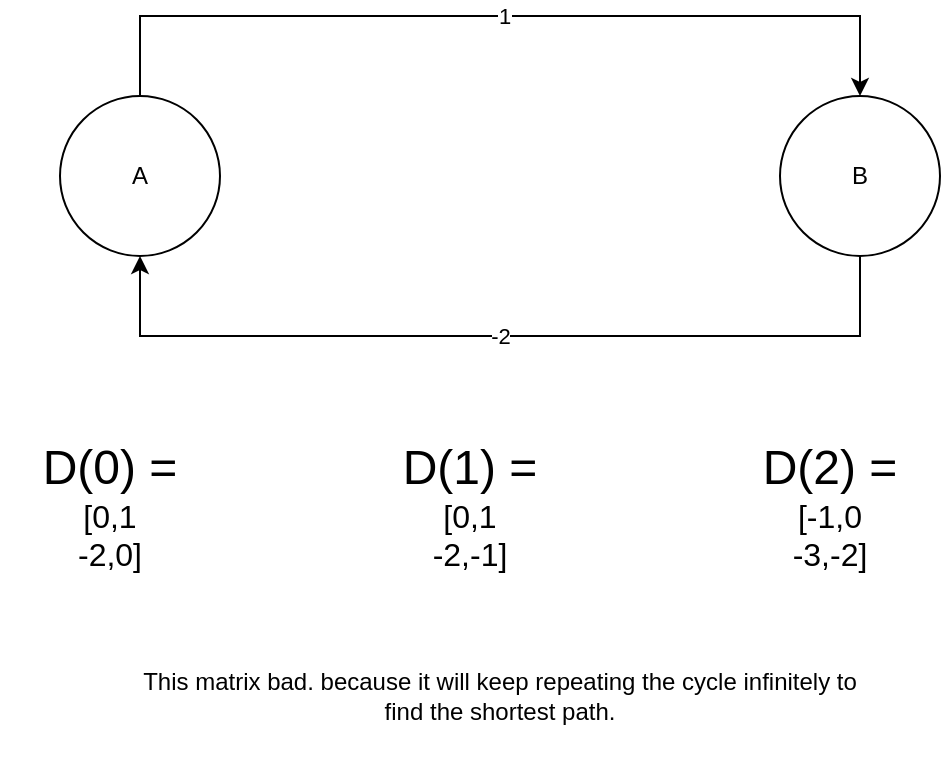<mxfile version="21.3.8" type="github">
  <diagram name="Page-1" id="zUPuQ-aVB5rDDO_pkBT-">
    <mxGraphModel dx="1266" dy="659" grid="1" gridSize="10" guides="1" tooltips="1" connect="1" arrows="1" fold="1" page="1" pageScale="1" pageWidth="850" pageHeight="1100" math="0" shadow="0">
      <root>
        <mxCell id="0" />
        <mxCell id="1" parent="0" />
        <mxCell id="sG2FcAuyblWAil0pAeDu-4" style="edgeStyle=orthogonalEdgeStyle;rounded=0;orthogonalLoop=1;jettySize=auto;html=1;entryX=0.5;entryY=0;entryDx=0;entryDy=0;" edge="1" parent="1" source="sG2FcAuyblWAil0pAeDu-2" target="sG2FcAuyblWAil0pAeDu-3">
          <mxGeometry relative="1" as="geometry">
            <Array as="points">
              <mxPoint x="160" y="240" />
              <mxPoint x="520" y="240" />
            </Array>
          </mxGeometry>
        </mxCell>
        <mxCell id="sG2FcAuyblWAil0pAeDu-7" value="1" style="edgeLabel;html=1;align=center;verticalAlign=middle;resizable=0;points=[];" vertex="1" connectable="0" parent="sG2FcAuyblWAil0pAeDu-4">
          <mxGeometry x="0.009" relative="1" as="geometry">
            <mxPoint as="offset" />
          </mxGeometry>
        </mxCell>
        <mxCell id="sG2FcAuyblWAil0pAeDu-2" value="A" style="ellipse;whiteSpace=wrap;html=1;aspect=fixed;" vertex="1" parent="1">
          <mxGeometry x="120" y="280" width="80" height="80" as="geometry" />
        </mxCell>
        <mxCell id="sG2FcAuyblWAil0pAeDu-6" value="-2" style="edgeStyle=orthogonalEdgeStyle;rounded=0;orthogonalLoop=1;jettySize=auto;html=1;entryX=0.5;entryY=1;entryDx=0;entryDy=0;" edge="1" parent="1" source="sG2FcAuyblWAil0pAeDu-3" target="sG2FcAuyblWAil0pAeDu-2">
          <mxGeometry relative="1" as="geometry">
            <Array as="points">
              <mxPoint x="520" y="400" />
              <mxPoint x="160" y="400" />
            </Array>
          </mxGeometry>
        </mxCell>
        <mxCell id="sG2FcAuyblWAil0pAeDu-3" value="B" style="ellipse;whiteSpace=wrap;html=1;aspect=fixed;" vertex="1" parent="1">
          <mxGeometry x="480" y="280" width="80" height="80" as="geometry" />
        </mxCell>
        <mxCell id="sG2FcAuyblWAil0pAeDu-8" value="&lt;div&gt;&lt;font style=&quot;font-size: 24px;&quot;&gt;D(0) = &lt;br&gt;&lt;/font&gt;&lt;/div&gt;&lt;div&gt;&lt;font size=&quot;3&quot;&gt;[0,1&lt;/font&gt;&lt;/div&gt;&lt;div&gt;&lt;font size=&quot;3&quot;&gt;-2,0]&lt;br&gt;&lt;/font&gt;&lt;/div&gt;&lt;div&gt;&lt;font size=&quot;3&quot;&gt;&lt;br&gt;&lt;/font&gt;&lt;/div&gt;" style="text;html=1;strokeColor=none;fillColor=none;align=center;verticalAlign=middle;whiteSpace=wrap;rounded=0;" vertex="1" parent="1">
          <mxGeometry x="90" y="480" width="110" height="30" as="geometry" />
        </mxCell>
        <mxCell id="sG2FcAuyblWAil0pAeDu-9" value="&lt;div&gt;&lt;font style=&quot;font-size: 24px;&quot;&gt;D(1) = &lt;br&gt;&lt;/font&gt;&lt;/div&gt;&lt;div&gt;&lt;font size=&quot;3&quot;&gt;[0,1&lt;/font&gt;&lt;/div&gt;&lt;div&gt;&lt;font size=&quot;3&quot;&gt;-2,-1]&lt;br&gt;&lt;/font&gt;&lt;/div&gt;&lt;div&gt;&lt;font size=&quot;3&quot;&gt;&lt;br&gt;&lt;/font&gt;&lt;/div&gt;" style="text;html=1;strokeColor=none;fillColor=none;align=center;verticalAlign=middle;whiteSpace=wrap;rounded=0;" vertex="1" parent="1">
          <mxGeometry x="270" y="480" width="110" height="30" as="geometry" />
        </mxCell>
        <mxCell id="sG2FcAuyblWAil0pAeDu-10" value="&lt;div&gt;&lt;font style=&quot;font-size: 24px;&quot;&gt;D(2) = &lt;br&gt;&lt;/font&gt;&lt;/div&gt;&lt;div&gt;&lt;font size=&quot;3&quot;&gt;[-1,0&lt;/font&gt;&lt;/div&gt;&lt;div&gt;&lt;font size=&quot;3&quot;&gt;-3,-2]&lt;br&gt;&lt;/font&gt;&lt;/div&gt;&lt;div&gt;&lt;font size=&quot;3&quot;&gt;&lt;br&gt;&lt;/font&gt;&lt;/div&gt;" style="text;html=1;strokeColor=none;fillColor=none;align=center;verticalAlign=middle;whiteSpace=wrap;rounded=0;" vertex="1" parent="1">
          <mxGeometry x="450" y="480" width="110" height="30" as="geometry" />
        </mxCell>
        <mxCell id="sG2FcAuyblWAil0pAeDu-11" value="This matrix bad. because it will keep repeating the cycle infinitely to find the shortest path." style="text;html=1;strokeColor=none;fillColor=none;align=center;verticalAlign=middle;whiteSpace=wrap;rounded=0;" vertex="1" parent="1">
          <mxGeometry x="160" y="550" width="360" height="60" as="geometry" />
        </mxCell>
      </root>
    </mxGraphModel>
  </diagram>
</mxfile>
